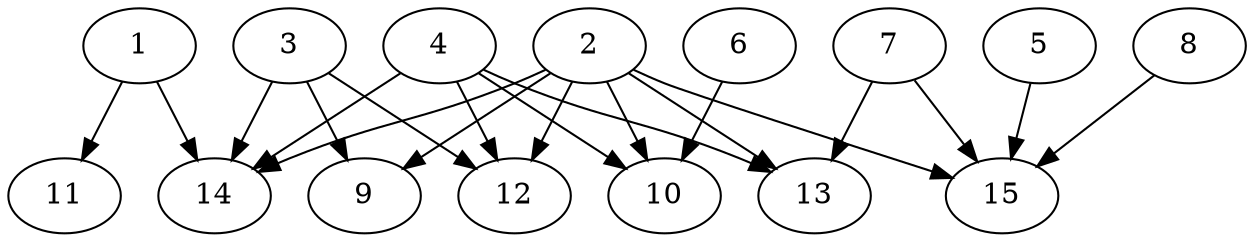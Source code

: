 // DAG automatically generated by daggen at Thu Oct  3 13:59:27 2019
// ./daggen --dot -n 15 --ccr 0.5 --fat 0.7 --regular 0.5 --density 0.7 --mindata 5242880 --maxdata 52428800 
digraph G {
  1 [size="34138112", alpha="0.06", expect_size="17069056"] 
  1 -> 11 [size ="17069056"]
  1 -> 14 [size ="17069056"]
  2 [size="32346112", alpha="0.16", expect_size="16173056"] 
  2 -> 9 [size ="16173056"]
  2 -> 10 [size ="16173056"]
  2 -> 12 [size ="16173056"]
  2 -> 13 [size ="16173056"]
  2 -> 14 [size ="16173056"]
  2 -> 15 [size ="16173056"]
  3 [size="81326080", alpha="0.03", expect_size="40663040"] 
  3 -> 9 [size ="40663040"]
  3 -> 12 [size ="40663040"]
  3 -> 14 [size ="40663040"]
  4 [size="81932288", alpha="0.09", expect_size="40966144"] 
  4 -> 10 [size ="40966144"]
  4 -> 12 [size ="40966144"]
  4 -> 13 [size ="40966144"]
  4 -> 14 [size ="40966144"]
  5 [size="29679616", alpha="0.18", expect_size="14839808"] 
  5 -> 15 [size ="14839808"]
  6 [size="88496128", alpha="0.11", expect_size="44248064"] 
  6 -> 10 [size ="44248064"]
  7 [size="78381056", alpha="0.12", expect_size="39190528"] 
  7 -> 13 [size ="39190528"]
  7 -> 15 [size ="39190528"]
  8 [size="43352064", alpha="0.11", expect_size="21676032"] 
  8 -> 15 [size ="21676032"]
  9 [size="91459584", alpha="0.08", expect_size="45729792"] 
  10 [size="48009216", alpha="0.05", expect_size="24004608"] 
  11 [size="29593600", alpha="0.10", expect_size="14796800"] 
  12 [size="57989120", alpha="0.15", expect_size="28994560"] 
  13 [size="40349696", alpha="0.15", expect_size="20174848"] 
  14 [size="53678080", alpha="0.05", expect_size="26839040"] 
  15 [size="94287872", alpha="0.08", expect_size="47143936"] 
}
